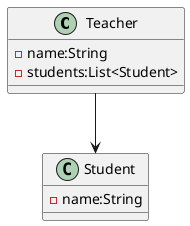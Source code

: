 @startuml

class Teacher{
    -name:String
    -students:List<Student>
}

class Student{
    -name:String
}

Teacher --> Student

@enduml